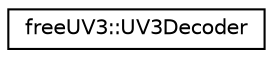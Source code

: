 digraph "Graphical Class Hierarchy"
{
  edge [fontname="Helvetica",fontsize="10",labelfontname="Helvetica",labelfontsize="10"];
  node [fontname="Helvetica",fontsize="10",shape=record];
  rankdir="LR";
  Node0 [label="freeUV3::UV3Decoder",height=0.2,width=0.4,color="black", fillcolor="white", style="filled",URL="$classfree_u_v3_1_1_u_v3_decoder.html",tooltip="This class represent a file UV3File instance. "];
}
